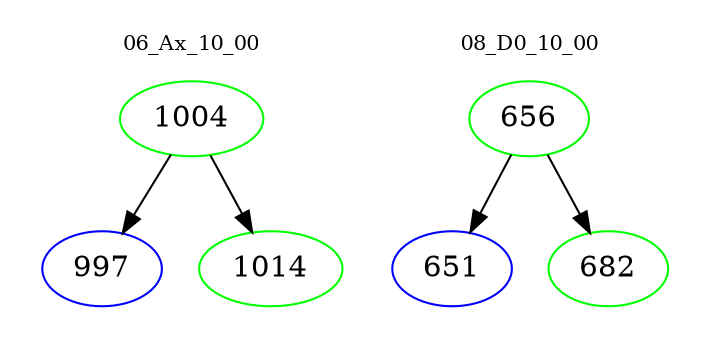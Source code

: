 digraph{
subgraph cluster_0 {
color = white
label = "06_Ax_10_00";
fontsize=10;
T0_1004 [label="1004", color="green"]
T0_1004 -> T0_997 [color="black"]
T0_997 [label="997", color="blue"]
T0_1004 -> T0_1014 [color="black"]
T0_1014 [label="1014", color="green"]
}
subgraph cluster_1 {
color = white
label = "08_D0_10_00";
fontsize=10;
T1_656 [label="656", color="green"]
T1_656 -> T1_651 [color="black"]
T1_651 [label="651", color="blue"]
T1_656 -> T1_682 [color="black"]
T1_682 [label="682", color="green"]
}
}
